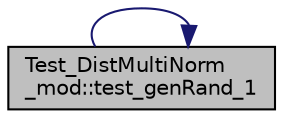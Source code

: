 digraph "Test_DistMultiNorm_mod::test_genRand_1"
{
 // LATEX_PDF_SIZE
  edge [fontname="Helvetica",fontsize="10",labelfontname="Helvetica",labelfontsize="10"];
  node [fontname="Helvetica",fontsize="10",shape=record];
  rankdir="LR";
  Node1 [label="Test_DistMultiNorm\l_mod::test_genRand_1",height=0.2,width=0.4,color="black", fillcolor="grey75", style="filled", fontcolor="black",tooltip="Test the random number generator with input Mean and Cholesky factorization."];
  Node1 -> Node1 [color="midnightblue",fontsize="10",style="solid",fontname="Helvetica"];
}
